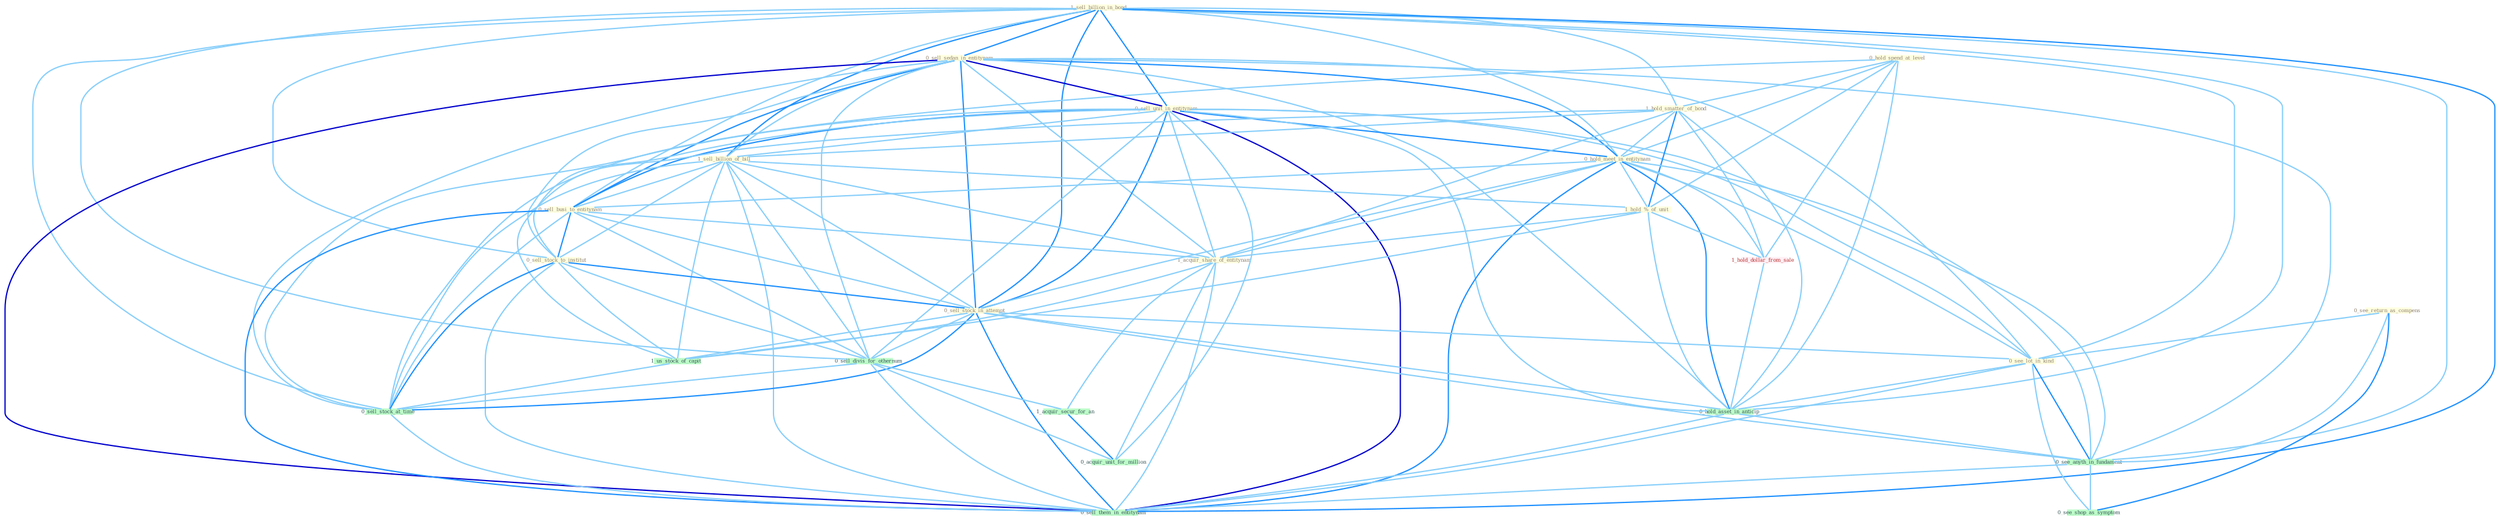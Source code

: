 Graph G{ 
    node
    [shape=polygon,style=filled,width=.5,height=.06,color="#BDFCC9",fixedsize=true,fontsize=4,
    fontcolor="#2f4f4f"];
    {node
    [color="#ffffe0", fontcolor="#8b7d6b"] "1_sell_billion_in_bond " "0_hold_spend_at_level " "0_sell_sedan_in_entitynam " "0_sell_unit_in_entitynam " "0_see_return_as_compens " "1_hold_smatter_of_bond " "0_hold_meet_in_entitynam " "1_sell_billion_of_bill " "0_sell_busi_to_entitynam " "0_sell_stock_to_institut " "1_hold_%_of_unit " "0_sell_stock_in_attempt " "1_acquir_share_of_entitynam " "0_see_lot_in_kind "}
{node [color="#fff0f5", fontcolor="#b22222"] "1_hold_dollar_from_sale "}
edge [color="#B0E2FF"];

	"1_sell_billion_in_bond " -- "0_sell_sedan_in_entitynam " [w="2", color="#1e90ff" , len=0.8];
	"1_sell_billion_in_bond " -- "0_sell_unit_in_entitynam " [w="2", color="#1e90ff" , len=0.8];
	"1_sell_billion_in_bond " -- "1_hold_smatter_of_bond " [w="1", color="#87cefa" ];
	"1_sell_billion_in_bond " -- "0_hold_meet_in_entitynam " [w="1", color="#87cefa" ];
	"1_sell_billion_in_bond " -- "1_sell_billion_of_bill " [w="2", color="#1e90ff" , len=0.8];
	"1_sell_billion_in_bond " -- "0_sell_busi_to_entitynam " [w="1", color="#87cefa" ];
	"1_sell_billion_in_bond " -- "0_sell_stock_to_institut " [w="1", color="#87cefa" ];
	"1_sell_billion_in_bond " -- "0_sell_stock_in_attempt " [w="2", color="#1e90ff" , len=0.8];
	"1_sell_billion_in_bond " -- "0_see_lot_in_kind " [w="1", color="#87cefa" ];
	"1_sell_billion_in_bond " -- "0_sell_divis_for_othernum " [w="1", color="#87cefa" ];
	"1_sell_billion_in_bond " -- "0_hold_asset_in_anticip " [w="1", color="#87cefa" ];
	"1_sell_billion_in_bond " -- "0_sell_stock_at_time " [w="1", color="#87cefa" ];
	"1_sell_billion_in_bond " -- "0_see_anyth_in_fundament " [w="1", color="#87cefa" ];
	"1_sell_billion_in_bond " -- "0_sell_them_in_entitynam " [w="2", color="#1e90ff" , len=0.8];
	"0_hold_spend_at_level " -- "1_hold_smatter_of_bond " [w="1", color="#87cefa" ];
	"0_hold_spend_at_level " -- "0_hold_meet_in_entitynam " [w="1", color="#87cefa" ];
	"0_hold_spend_at_level " -- "1_hold_%_of_unit " [w="1", color="#87cefa" ];
	"0_hold_spend_at_level " -- "1_hold_dollar_from_sale " [w="1", color="#87cefa" ];
	"0_hold_spend_at_level " -- "0_hold_asset_in_anticip " [w="1", color="#87cefa" ];
	"0_hold_spend_at_level " -- "0_sell_stock_at_time " [w="1", color="#87cefa" ];
	"0_sell_sedan_in_entitynam " -- "0_sell_unit_in_entitynam " [w="3", color="#0000cd" , len=0.6];
	"0_sell_sedan_in_entitynam " -- "0_hold_meet_in_entitynam " [w="2", color="#1e90ff" , len=0.8];
	"0_sell_sedan_in_entitynam " -- "1_sell_billion_of_bill " [w="1", color="#87cefa" ];
	"0_sell_sedan_in_entitynam " -- "0_sell_busi_to_entitynam " [w="2", color="#1e90ff" , len=0.8];
	"0_sell_sedan_in_entitynam " -- "0_sell_stock_to_institut " [w="1", color="#87cefa" ];
	"0_sell_sedan_in_entitynam " -- "0_sell_stock_in_attempt " [w="2", color="#1e90ff" , len=0.8];
	"0_sell_sedan_in_entitynam " -- "1_acquir_share_of_entitynam " [w="1", color="#87cefa" ];
	"0_sell_sedan_in_entitynam " -- "0_see_lot_in_kind " [w="1", color="#87cefa" ];
	"0_sell_sedan_in_entitynam " -- "0_sell_divis_for_othernum " [w="1", color="#87cefa" ];
	"0_sell_sedan_in_entitynam " -- "0_hold_asset_in_anticip " [w="1", color="#87cefa" ];
	"0_sell_sedan_in_entitynam " -- "0_sell_stock_at_time " [w="1", color="#87cefa" ];
	"0_sell_sedan_in_entitynam " -- "0_see_anyth_in_fundament " [w="1", color="#87cefa" ];
	"0_sell_sedan_in_entitynam " -- "0_sell_them_in_entitynam " [w="3", color="#0000cd" , len=0.6];
	"0_sell_unit_in_entitynam " -- "0_hold_meet_in_entitynam " [w="2", color="#1e90ff" , len=0.8];
	"0_sell_unit_in_entitynam " -- "1_sell_billion_of_bill " [w="1", color="#87cefa" ];
	"0_sell_unit_in_entitynam " -- "0_sell_busi_to_entitynam " [w="2", color="#1e90ff" , len=0.8];
	"0_sell_unit_in_entitynam " -- "0_sell_stock_to_institut " [w="1", color="#87cefa" ];
	"0_sell_unit_in_entitynam " -- "0_sell_stock_in_attempt " [w="2", color="#1e90ff" , len=0.8];
	"0_sell_unit_in_entitynam " -- "1_acquir_share_of_entitynam " [w="1", color="#87cefa" ];
	"0_sell_unit_in_entitynam " -- "0_see_lot_in_kind " [w="1", color="#87cefa" ];
	"0_sell_unit_in_entitynam " -- "0_sell_divis_for_othernum " [w="1", color="#87cefa" ];
	"0_sell_unit_in_entitynam " -- "0_hold_asset_in_anticip " [w="1", color="#87cefa" ];
	"0_sell_unit_in_entitynam " -- "0_sell_stock_at_time " [w="1", color="#87cefa" ];
	"0_sell_unit_in_entitynam " -- "0_see_anyth_in_fundament " [w="1", color="#87cefa" ];
	"0_sell_unit_in_entitynam " -- "0_acquir_unit_for_million " [w="1", color="#87cefa" ];
	"0_sell_unit_in_entitynam " -- "0_sell_them_in_entitynam " [w="3", color="#0000cd" , len=0.6];
	"0_see_return_as_compens " -- "0_see_lot_in_kind " [w="1", color="#87cefa" ];
	"0_see_return_as_compens " -- "0_see_anyth_in_fundament " [w="1", color="#87cefa" ];
	"0_see_return_as_compens " -- "0_see_shop_as_symptom " [w="2", color="#1e90ff" , len=0.8];
	"1_hold_smatter_of_bond " -- "0_hold_meet_in_entitynam " [w="1", color="#87cefa" ];
	"1_hold_smatter_of_bond " -- "1_sell_billion_of_bill " [w="1", color="#87cefa" ];
	"1_hold_smatter_of_bond " -- "1_hold_%_of_unit " [w="2", color="#1e90ff" , len=0.8];
	"1_hold_smatter_of_bond " -- "1_acquir_share_of_entitynam " [w="1", color="#87cefa" ];
	"1_hold_smatter_of_bond " -- "1_us_stock_of_capit " [w="1", color="#87cefa" ];
	"1_hold_smatter_of_bond " -- "1_hold_dollar_from_sale " [w="1", color="#87cefa" ];
	"1_hold_smatter_of_bond " -- "0_hold_asset_in_anticip " [w="1", color="#87cefa" ];
	"0_hold_meet_in_entitynam " -- "0_sell_busi_to_entitynam " [w="1", color="#87cefa" ];
	"0_hold_meet_in_entitynam " -- "1_hold_%_of_unit " [w="1", color="#87cefa" ];
	"0_hold_meet_in_entitynam " -- "0_sell_stock_in_attempt " [w="1", color="#87cefa" ];
	"0_hold_meet_in_entitynam " -- "1_acquir_share_of_entitynam " [w="1", color="#87cefa" ];
	"0_hold_meet_in_entitynam " -- "0_see_lot_in_kind " [w="1", color="#87cefa" ];
	"0_hold_meet_in_entitynam " -- "1_hold_dollar_from_sale " [w="1", color="#87cefa" ];
	"0_hold_meet_in_entitynam " -- "0_hold_asset_in_anticip " [w="2", color="#1e90ff" , len=0.8];
	"0_hold_meet_in_entitynam " -- "0_see_anyth_in_fundament " [w="1", color="#87cefa" ];
	"0_hold_meet_in_entitynam " -- "0_sell_them_in_entitynam " [w="2", color="#1e90ff" , len=0.8];
	"1_sell_billion_of_bill " -- "0_sell_busi_to_entitynam " [w="1", color="#87cefa" ];
	"1_sell_billion_of_bill " -- "0_sell_stock_to_institut " [w="1", color="#87cefa" ];
	"1_sell_billion_of_bill " -- "1_hold_%_of_unit " [w="1", color="#87cefa" ];
	"1_sell_billion_of_bill " -- "0_sell_stock_in_attempt " [w="1", color="#87cefa" ];
	"1_sell_billion_of_bill " -- "1_acquir_share_of_entitynam " [w="1", color="#87cefa" ];
	"1_sell_billion_of_bill " -- "0_sell_divis_for_othernum " [w="1", color="#87cefa" ];
	"1_sell_billion_of_bill " -- "1_us_stock_of_capit " [w="1", color="#87cefa" ];
	"1_sell_billion_of_bill " -- "0_sell_stock_at_time " [w="1", color="#87cefa" ];
	"1_sell_billion_of_bill " -- "0_sell_them_in_entitynam " [w="1", color="#87cefa" ];
	"0_sell_busi_to_entitynam " -- "0_sell_stock_to_institut " [w="2", color="#1e90ff" , len=0.8];
	"0_sell_busi_to_entitynam " -- "0_sell_stock_in_attempt " [w="1", color="#87cefa" ];
	"0_sell_busi_to_entitynam " -- "1_acquir_share_of_entitynam " [w="1", color="#87cefa" ];
	"0_sell_busi_to_entitynam " -- "0_sell_divis_for_othernum " [w="1", color="#87cefa" ];
	"0_sell_busi_to_entitynam " -- "0_sell_stock_at_time " [w="1", color="#87cefa" ];
	"0_sell_busi_to_entitynam " -- "0_sell_them_in_entitynam " [w="2", color="#1e90ff" , len=0.8];
	"0_sell_stock_to_institut " -- "0_sell_stock_in_attempt " [w="2", color="#1e90ff" , len=0.8];
	"0_sell_stock_to_institut " -- "0_sell_divis_for_othernum " [w="1", color="#87cefa" ];
	"0_sell_stock_to_institut " -- "1_us_stock_of_capit " [w="1", color="#87cefa" ];
	"0_sell_stock_to_institut " -- "0_sell_stock_at_time " [w="2", color="#1e90ff" , len=0.8];
	"0_sell_stock_to_institut " -- "0_sell_them_in_entitynam " [w="1", color="#87cefa" ];
	"1_hold_%_of_unit " -- "1_acquir_share_of_entitynam " [w="1", color="#87cefa" ];
	"1_hold_%_of_unit " -- "1_us_stock_of_capit " [w="1", color="#87cefa" ];
	"1_hold_%_of_unit " -- "1_hold_dollar_from_sale " [w="1", color="#87cefa" ];
	"1_hold_%_of_unit " -- "0_hold_asset_in_anticip " [w="1", color="#87cefa" ];
	"0_sell_stock_in_attempt " -- "0_see_lot_in_kind " [w="1", color="#87cefa" ];
	"0_sell_stock_in_attempt " -- "0_sell_divis_for_othernum " [w="1", color="#87cefa" ];
	"0_sell_stock_in_attempt " -- "1_us_stock_of_capit " [w="1", color="#87cefa" ];
	"0_sell_stock_in_attempt " -- "0_hold_asset_in_anticip " [w="1", color="#87cefa" ];
	"0_sell_stock_in_attempt " -- "0_sell_stock_at_time " [w="2", color="#1e90ff" , len=0.8];
	"0_sell_stock_in_attempt " -- "0_see_anyth_in_fundament " [w="1", color="#87cefa" ];
	"0_sell_stock_in_attempt " -- "0_sell_them_in_entitynam " [w="2", color="#1e90ff" , len=0.8];
	"1_acquir_share_of_entitynam " -- "1_acquir_secur_for_an " [w="1", color="#87cefa" ];
	"1_acquir_share_of_entitynam " -- "1_us_stock_of_capit " [w="1", color="#87cefa" ];
	"1_acquir_share_of_entitynam " -- "0_acquir_unit_for_million " [w="1", color="#87cefa" ];
	"1_acquir_share_of_entitynam " -- "0_sell_them_in_entitynam " [w="1", color="#87cefa" ];
	"0_see_lot_in_kind " -- "0_hold_asset_in_anticip " [w="1", color="#87cefa" ];
	"0_see_lot_in_kind " -- "0_see_anyth_in_fundament " [w="2", color="#1e90ff" , len=0.8];
	"0_see_lot_in_kind " -- "0_see_shop_as_symptom " [w="1", color="#87cefa" ];
	"0_see_lot_in_kind " -- "0_sell_them_in_entitynam " [w="1", color="#87cefa" ];
	"0_sell_divis_for_othernum " -- "1_acquir_secur_for_an " [w="1", color="#87cefa" ];
	"0_sell_divis_for_othernum " -- "0_sell_stock_at_time " [w="1", color="#87cefa" ];
	"0_sell_divis_for_othernum " -- "0_acquir_unit_for_million " [w="1", color="#87cefa" ];
	"0_sell_divis_for_othernum " -- "0_sell_them_in_entitynam " [w="1", color="#87cefa" ];
	"1_acquir_secur_for_an " -- "0_acquir_unit_for_million " [w="2", color="#1e90ff" , len=0.8];
	"1_us_stock_of_capit " -- "0_sell_stock_at_time " [w="1", color="#87cefa" ];
	"1_hold_dollar_from_sale " -- "0_hold_asset_in_anticip " [w="1", color="#87cefa" ];
	"0_hold_asset_in_anticip " -- "0_see_anyth_in_fundament " [w="1", color="#87cefa" ];
	"0_hold_asset_in_anticip " -- "0_sell_them_in_entitynam " [w="1", color="#87cefa" ];
	"0_sell_stock_at_time " -- "0_sell_them_in_entitynam " [w="1", color="#87cefa" ];
	"0_see_anyth_in_fundament " -- "0_see_shop_as_symptom " [w="1", color="#87cefa" ];
	"0_see_anyth_in_fundament " -- "0_sell_them_in_entitynam " [w="1", color="#87cefa" ];
}